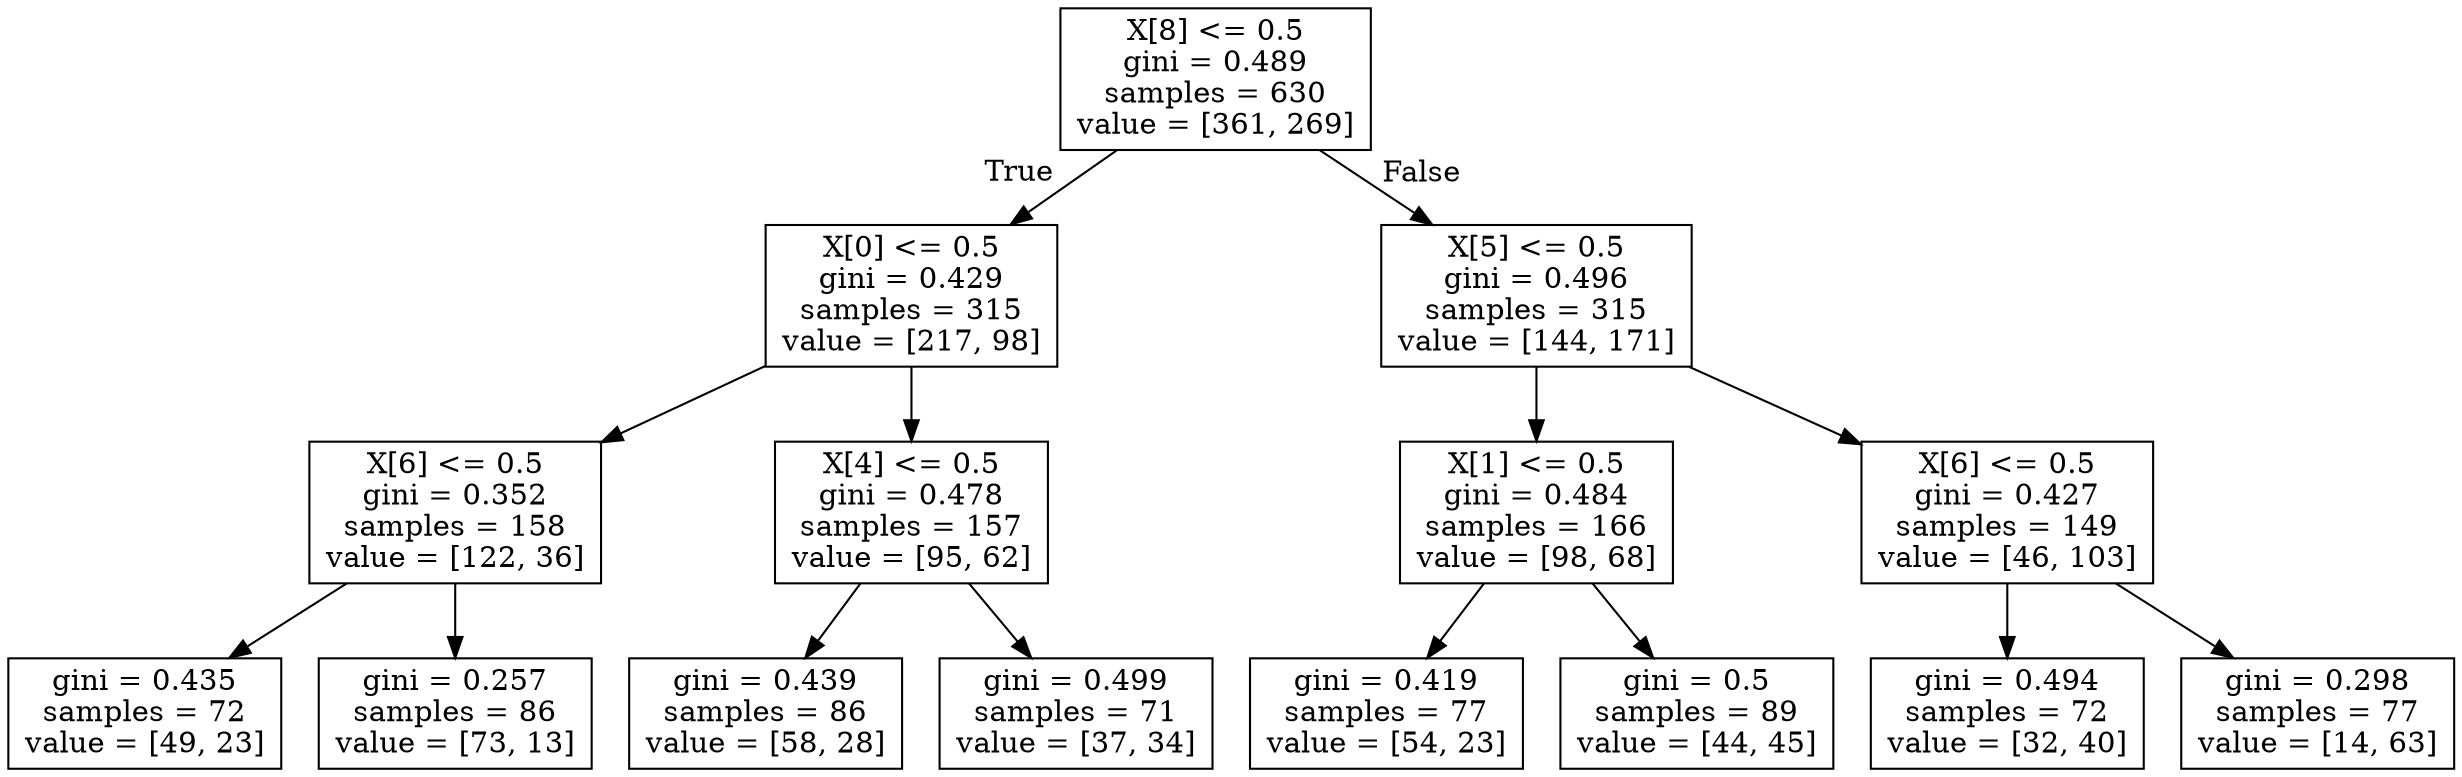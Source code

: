 digraph Tree {
node [shape=box] ;
0 [label="X[8] <= 0.5\ngini = 0.489\nsamples = 630\nvalue = [361, 269]"] ;
1 [label="X[0] <= 0.5\ngini = 0.429\nsamples = 315\nvalue = [217, 98]"] ;
0 -> 1 [labeldistance=2.5, labelangle=45, headlabel="True"] ;
2 [label="X[6] <= 0.5\ngini = 0.352\nsamples = 158\nvalue = [122, 36]"] ;
1 -> 2 ;
3 [label="gini = 0.435\nsamples = 72\nvalue = [49, 23]"] ;
2 -> 3 ;
4 [label="gini = 0.257\nsamples = 86\nvalue = [73, 13]"] ;
2 -> 4 ;
5 [label="X[4] <= 0.5\ngini = 0.478\nsamples = 157\nvalue = [95, 62]"] ;
1 -> 5 ;
6 [label="gini = 0.439\nsamples = 86\nvalue = [58, 28]"] ;
5 -> 6 ;
7 [label="gini = 0.499\nsamples = 71\nvalue = [37, 34]"] ;
5 -> 7 ;
8 [label="X[5] <= 0.5\ngini = 0.496\nsamples = 315\nvalue = [144, 171]"] ;
0 -> 8 [labeldistance=2.5, labelangle=-45, headlabel="False"] ;
9 [label="X[1] <= 0.5\ngini = 0.484\nsamples = 166\nvalue = [98, 68]"] ;
8 -> 9 ;
10 [label="gini = 0.419\nsamples = 77\nvalue = [54, 23]"] ;
9 -> 10 ;
11 [label="gini = 0.5\nsamples = 89\nvalue = [44, 45]"] ;
9 -> 11 ;
12 [label="X[6] <= 0.5\ngini = 0.427\nsamples = 149\nvalue = [46, 103]"] ;
8 -> 12 ;
13 [label="gini = 0.494\nsamples = 72\nvalue = [32, 40]"] ;
12 -> 13 ;
14 [label="gini = 0.298\nsamples = 77\nvalue = [14, 63]"] ;
12 -> 14 ;
}